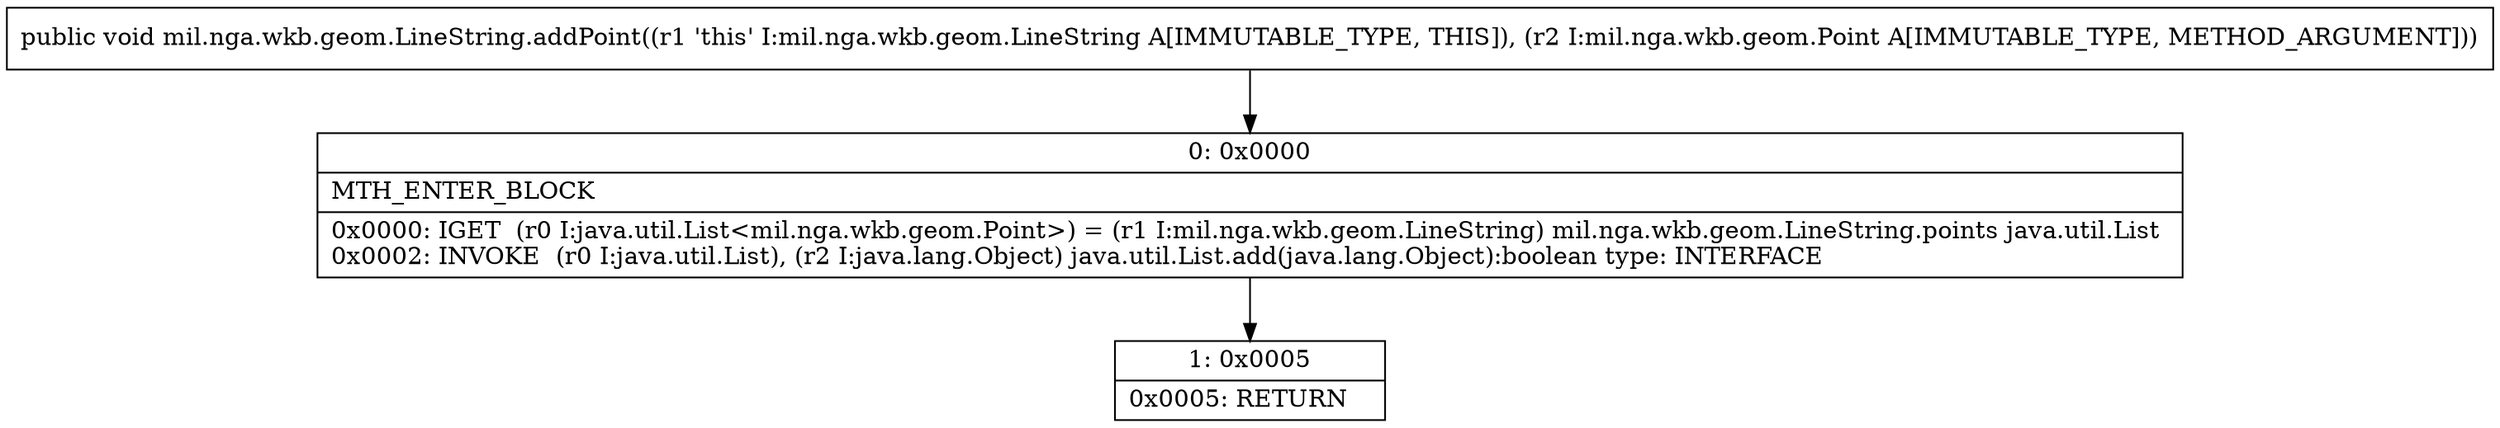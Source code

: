 digraph "CFG formil.nga.wkb.geom.LineString.addPoint(Lmil\/nga\/wkb\/geom\/Point;)V" {
Node_0 [shape=record,label="{0\:\ 0x0000|MTH_ENTER_BLOCK\l|0x0000: IGET  (r0 I:java.util.List\<mil.nga.wkb.geom.Point\>) = (r1 I:mil.nga.wkb.geom.LineString) mil.nga.wkb.geom.LineString.points java.util.List \l0x0002: INVOKE  (r0 I:java.util.List), (r2 I:java.lang.Object) java.util.List.add(java.lang.Object):boolean type: INTERFACE \l}"];
Node_1 [shape=record,label="{1\:\ 0x0005|0x0005: RETURN   \l}"];
MethodNode[shape=record,label="{public void mil.nga.wkb.geom.LineString.addPoint((r1 'this' I:mil.nga.wkb.geom.LineString A[IMMUTABLE_TYPE, THIS]), (r2 I:mil.nga.wkb.geom.Point A[IMMUTABLE_TYPE, METHOD_ARGUMENT])) }"];
MethodNode -> Node_0;
Node_0 -> Node_1;
}

